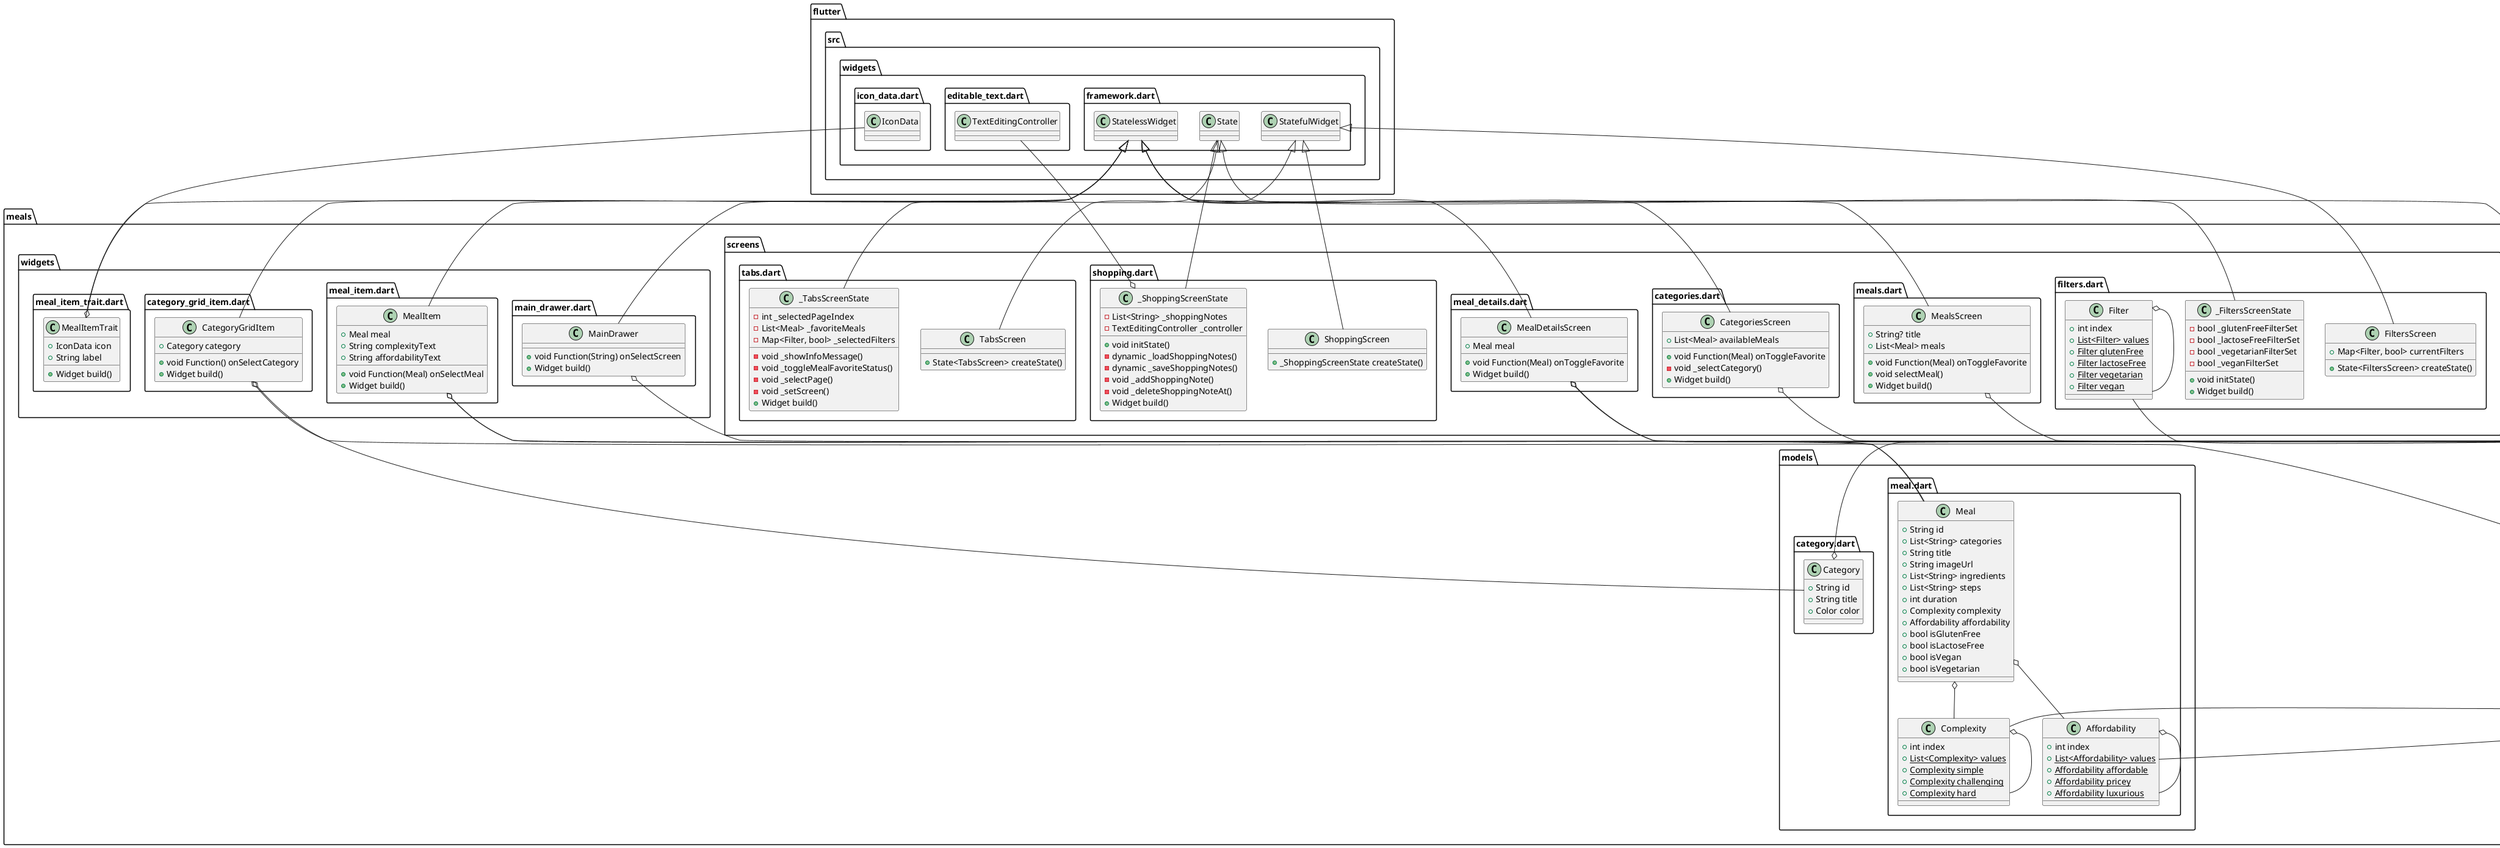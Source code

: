 @startuml
set namespaceSeparator ::

class "meals::main.dart::App" {
  +Widget build()
}

"flutter::src::widgets::framework.dart::StatelessWidget" <|-- "meals::main.dart::App"

class "meals::models::category.dart::Category" {
  +String id
  +String title
  +Color color
}

"meals::models::category.dart::Category" o-- "dart::ui::Color"

class "meals::models::meal.dart::Meal" {
  +String id
  +List<String> categories
  +String title
  +String imageUrl
  +List<String> ingredients
  +List<String> steps
  +int duration
  +Complexity complexity
  +Affordability affordability
  +bool isGlutenFree
  +bool isLactoseFree
  +bool isVegan
  +bool isVegetarian
}

"meals::models::meal.dart::Meal" o-- "meals::models::meal.dart::Complexity"
"meals::models::meal.dart::Meal" o-- "meals::models::meal.dart::Affordability"

class "meals::models::meal.dart::Complexity" {
  +int index
  {static} +List<Complexity> values
  {static} +Complexity simple
  {static} +Complexity challenging
  {static} +Complexity hard
}

"meals::models::meal.dart::Complexity" o-- "meals::models::meal.dart::Complexity"
"dart::core::Enum" <|-- "meals::models::meal.dart::Complexity"

class "meals::models::meal.dart::Affordability" {
  +int index
  {static} +List<Affordability> values
  {static} +Affordability affordable
  {static} +Affordability pricey
  {static} +Affordability luxurious
}

"meals::models::meal.dart::Affordability" o-- "meals::models::meal.dart::Affordability"
"dart::core::Enum" <|-- "meals::models::meal.dart::Affordability"

class "meals::screens::categories.dart::CategoriesScreen" {
  +void Function(Meal) onToggleFavorite
  +List<Meal> availableMeals
  -void _selectCategory()
  +Widget build()
}

"meals::screens::categories.dart::CategoriesScreen" o-- "null::void Function(Meal)"
"flutter::src::widgets::framework.dart::StatelessWidget" <|-- "meals::screens::categories.dart::CategoriesScreen"

class "meals::screens::filters.dart::FiltersScreen" {
  +Map<Filter, bool> currentFilters
  +State<FiltersScreen> createState()
}

"flutter::src::widgets::framework.dart::StatefulWidget" <|-- "meals::screens::filters.dart::FiltersScreen"

class "meals::screens::filters.dart::_FiltersScreenState" {
  -bool _glutenFreeFilterSet
  -bool _lactoseFreeFilterSet
  -bool _vegetarianFilterSet
  -bool _veganFilterSet
  +void initState()
  +Widget build()
}

"flutter::src::widgets::framework.dart::State" <|-- "meals::screens::filters.dart::_FiltersScreenState"

class "meals::screens::filters.dart::Filter" {
  +int index
  {static} +List<Filter> values
  {static} +Filter glutenFree
  {static} +Filter lactoseFree
  {static} +Filter vegetarian
  {static} +Filter vegan
}

"meals::screens::filters.dart::Filter" o-- "meals::screens::filters.dart::Filter"
"dart::core::Enum" <|-- "meals::screens::filters.dart::Filter"

class "meals::screens::meals.dart::MealsScreen" {
  +String? title
  +List<Meal> meals
  +void Function(Meal) onToggleFavorite
  +void selectMeal()
  +Widget build()
}

"meals::screens::meals.dart::MealsScreen" o-- "null::void Function(Meal)"
"flutter::src::widgets::framework.dart::StatelessWidget" <|-- "meals::screens::meals.dart::MealsScreen"

class "meals::screens::meal_details.dart::MealDetailsScreen" {
  +Meal meal
  +void Function(Meal) onToggleFavorite
  +Widget build()
}

"meals::screens::meal_details.dart::MealDetailsScreen" o-- "meals::models::meal.dart::Meal"
"meals::screens::meal_details.dart::MealDetailsScreen" o-- "null::void Function(Meal)"
"flutter::src::widgets::framework.dart::StatelessWidget" <|-- "meals::screens::meal_details.dart::MealDetailsScreen"

class "meals::screens::shopping.dart::ShoppingScreen" {
  +_ShoppingScreenState createState()
}

"flutter::src::widgets::framework.dart::StatefulWidget" <|-- "meals::screens::shopping.dart::ShoppingScreen"

class "meals::screens::shopping.dart::_ShoppingScreenState" {
  -List<String> _shoppingNotes
  -TextEditingController _controller
  +void initState()
  -dynamic _loadShoppingNotes()
  -dynamic _saveShoppingNotes()
  -void _addShoppingNote()
  -void _deleteShoppingNoteAt()
  +Widget build()
}

"meals::screens::shopping.dart::_ShoppingScreenState" o-- "flutter::src::widgets::editable_text.dart::TextEditingController"
"flutter::src::widgets::framework.dart::State" <|-- "meals::screens::shopping.dart::_ShoppingScreenState"

class "meals::screens::tabs.dart::TabsScreen" {
  +State<TabsScreen> createState()
}

"flutter::src::widgets::framework.dart::StatefulWidget" <|-- "meals::screens::tabs.dart::TabsScreen"

class "meals::screens::tabs.dart::_TabsScreenState" {
  -int _selectedPageIndex
  -List<Meal> _favoriteMeals
  -Map<Filter, bool> _selectedFilters
  -void _showInfoMessage()
  -void _toggleMealFavoriteStatus()
  -void _selectPage()
  -void _setScreen()
  +Widget build()
}

"flutter::src::widgets::framework.dart::State" <|-- "meals::screens::tabs.dart::_TabsScreenState"

class "meals::widgets::category_grid_item.dart::CategoryGridItem" {
  +Category category
  +void Function() onSelectCategory
  +Widget build()
}

"meals::widgets::category_grid_item.dart::CategoryGridItem" o-- "meals::models::category.dart::Category"
"meals::widgets::category_grid_item.dart::CategoryGridItem" o-- "null::void Function()"
"flutter::src::widgets::framework.dart::StatelessWidget" <|-- "meals::widgets::category_grid_item.dart::CategoryGridItem"

class "meals::widgets::main_drawer.dart::MainDrawer" {
  +void Function(String) onSelectScreen
  +Widget build()
}

"meals::widgets::main_drawer.dart::MainDrawer" o-- "null::void Function(String)"
"flutter::src::widgets::framework.dart::StatelessWidget" <|-- "meals::widgets::main_drawer.dart::MainDrawer"

class "meals::widgets::meal_item.dart::MealItem" {
  +Meal meal
  +void Function(Meal) onSelectMeal
  +String complexityText
  +String affordabilityText
  +Widget build()
}

"meals::widgets::meal_item.dart::MealItem" o-- "meals::models::meal.dart::Meal"
"meals::widgets::meal_item.dart::MealItem" o-- "null::void Function(Meal)"
"flutter::src::widgets::framework.dart::StatelessWidget" <|-- "meals::widgets::meal_item.dart::MealItem"

class "meals::widgets::meal_item_trait.dart::MealItemTrait" {
  +IconData icon
  +String label
  +Widget build()
}

"meals::widgets::meal_item_trait.dart::MealItemTrait" o-- "flutter::src::widgets::icon_data.dart::IconData"
"flutter::src::widgets::framework.dart::StatelessWidget" <|-- "meals::widgets::meal_item_trait.dart::MealItemTrait"


@enduml